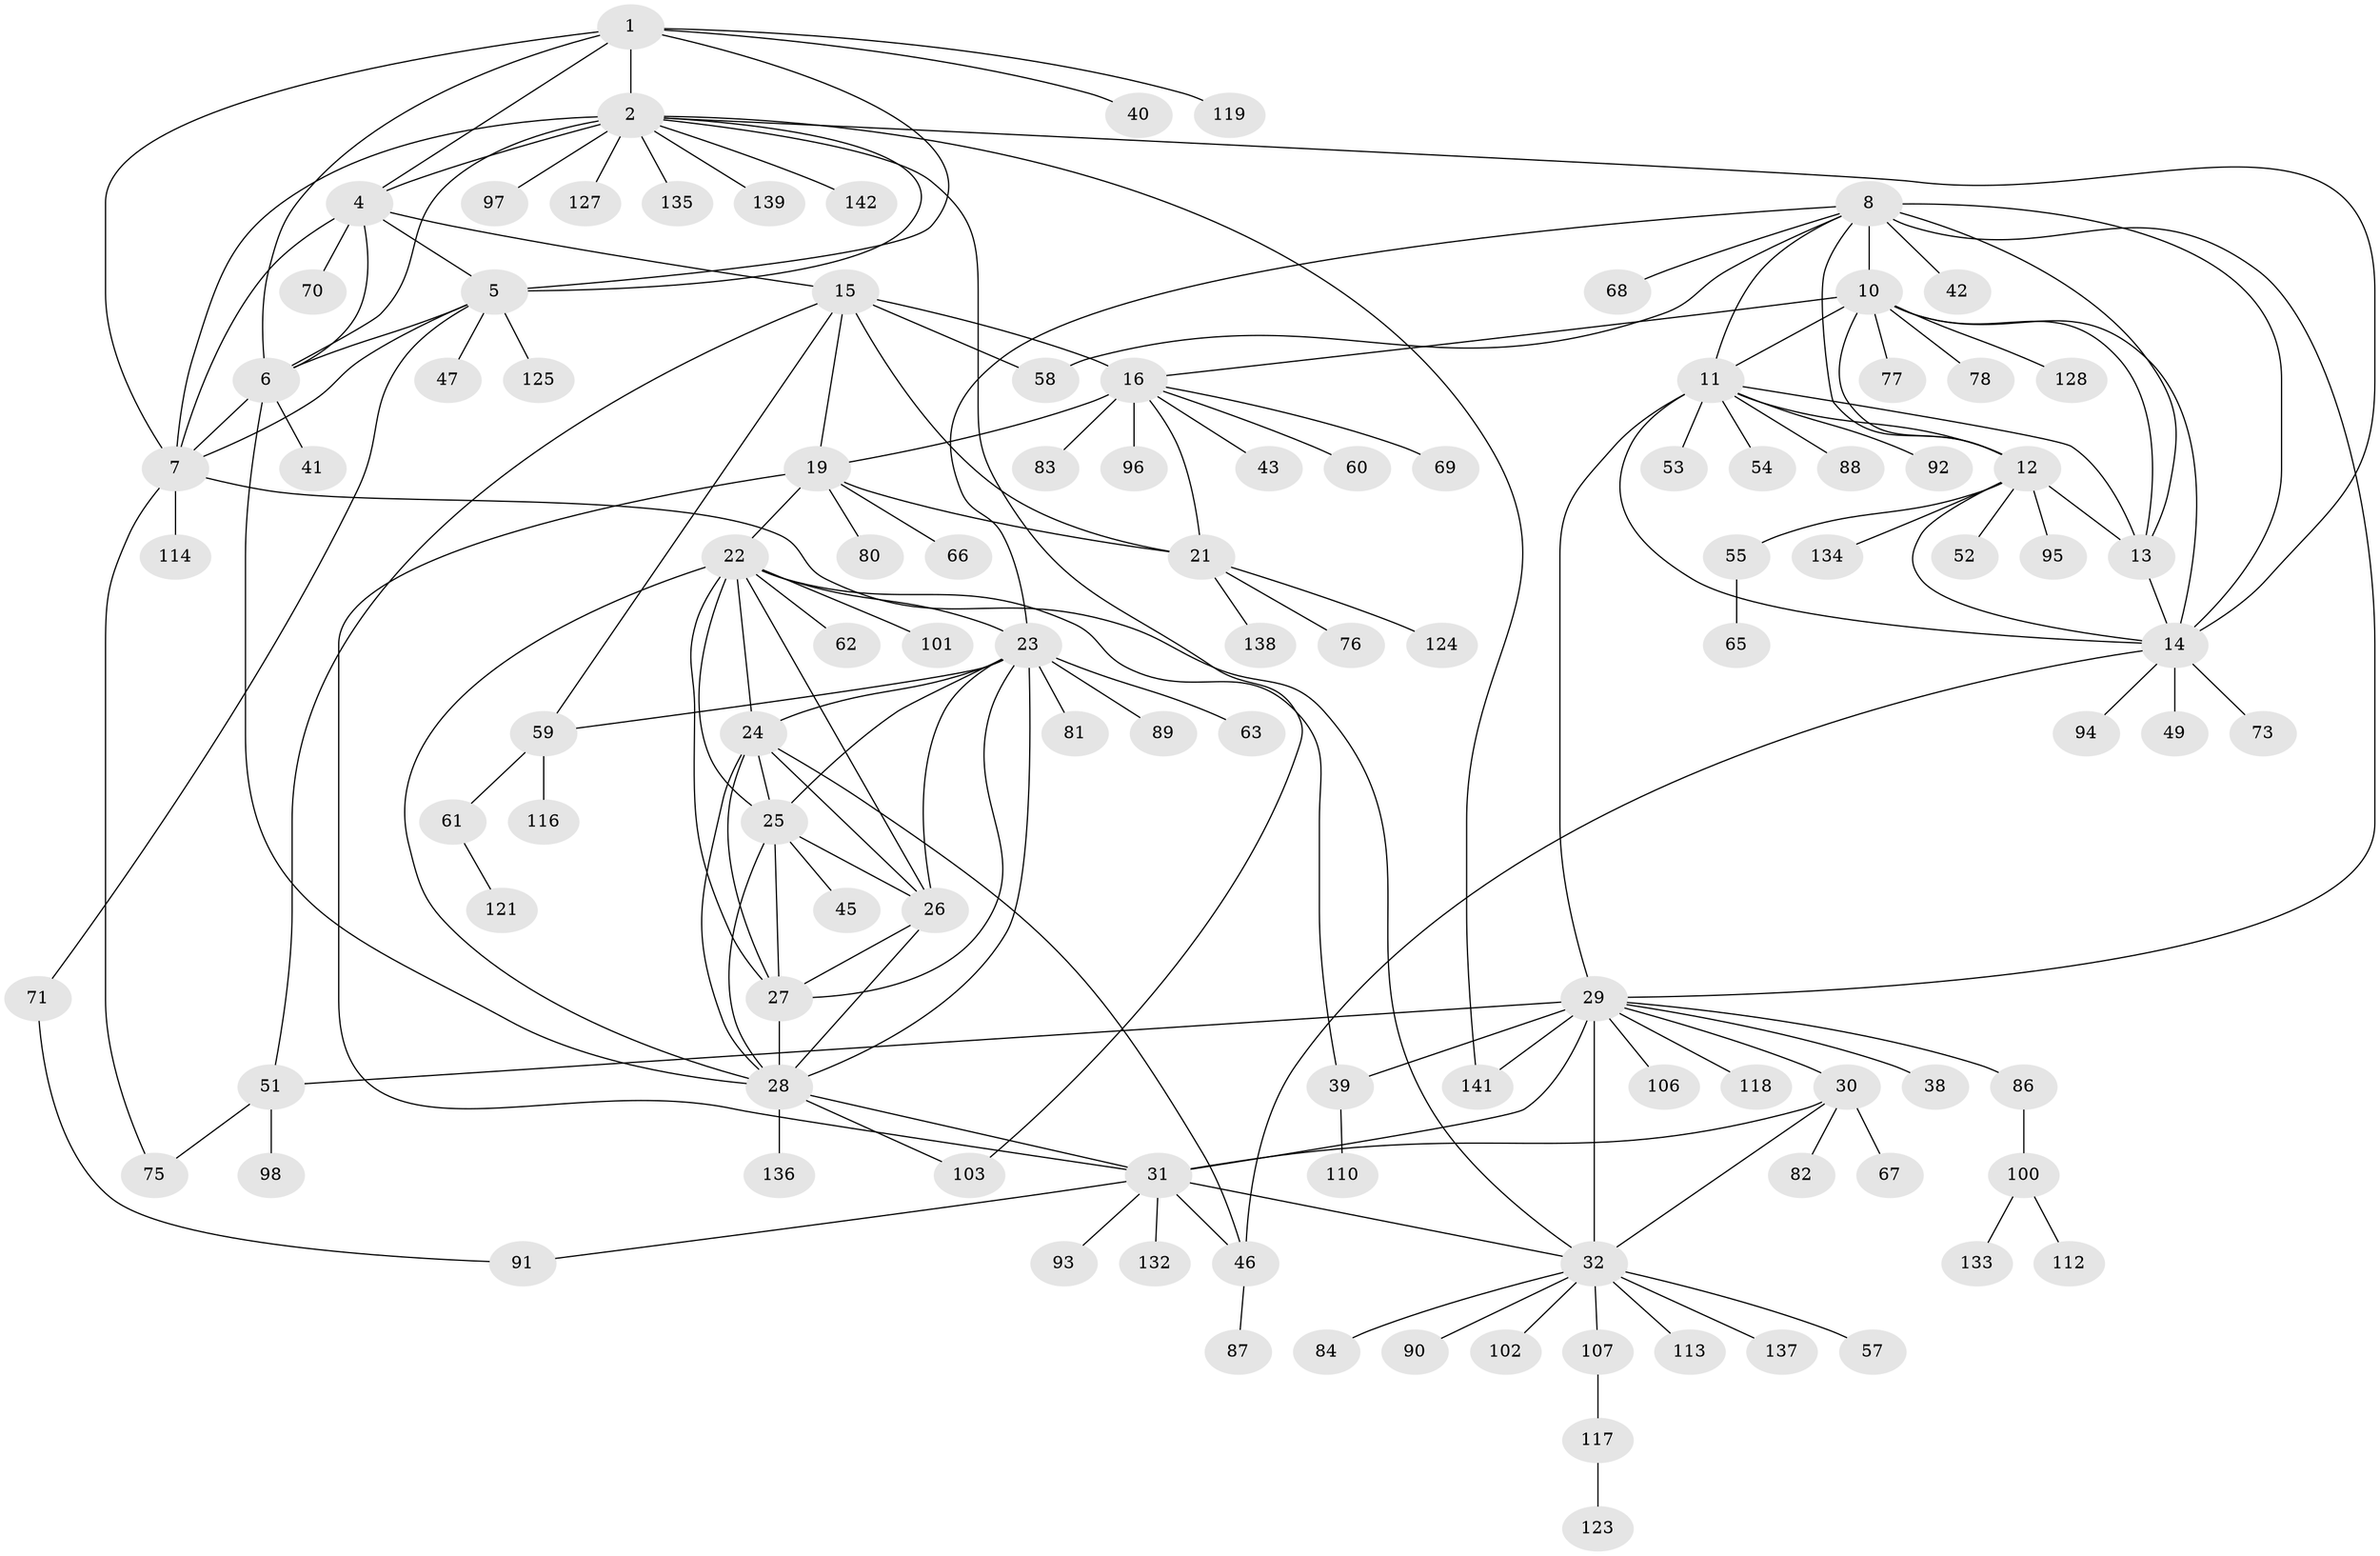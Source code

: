 // original degree distribution, {9: 0.04225352112676056, 10: 0.04225352112676056, 8: 0.056338028169014086, 11: 0.028169014084507043, 6: 0.007042253521126761, 12: 0.014084507042253521, 7: 0.04225352112676056, 14: 0.007042253521126761, 13: 0.007042253521126761, 1: 0.5563380281690141, 3: 0.02112676056338028, 2: 0.15492957746478872, 4: 0.014084507042253521, 5: 0.007042253521126761}
// Generated by graph-tools (version 1.1) at 2025/11/02/27/25 16:11:34]
// undirected, 109 vertices, 166 edges
graph export_dot {
graph [start="1"]
  node [color=gray90,style=filled];
  1 [super="+129"];
  2 [super="+3"];
  4;
  5 [super="+48"];
  6 [super="+56"];
  7 [super="+104"];
  8 [super="+9"];
  10;
  11 [super="+115"];
  12 [super="+140"];
  13;
  14 [super="+130"];
  15 [super="+18"];
  16 [super="+17"];
  19 [super="+20"];
  21 [super="+105"];
  22 [super="+64"];
  23 [super="+50"];
  24 [super="+72"];
  25 [super="+36"];
  26 [super="+44"];
  27 [super="+37"];
  28 [super="+109"];
  29 [super="+34"];
  30;
  31 [super="+35"];
  32 [super="+33"];
  38;
  39;
  40;
  41;
  42 [super="+79"];
  43;
  45;
  46 [super="+99"];
  47 [super="+85"];
  49;
  51;
  52;
  53;
  54;
  55;
  57;
  58 [super="+108"];
  59 [super="+74"];
  60;
  61;
  62 [super="+111"];
  63;
  65;
  66;
  67;
  68;
  69;
  70;
  71;
  73;
  75;
  76;
  77 [super="+126"];
  78;
  80;
  81;
  82;
  83;
  84;
  86;
  87;
  88;
  89;
  90;
  91;
  92;
  93;
  94;
  95;
  96;
  97;
  98;
  100;
  101;
  102 [super="+120"];
  103;
  106;
  107;
  110 [super="+131"];
  112;
  113;
  114;
  116;
  117;
  118;
  119 [super="+122"];
  121;
  123;
  124;
  125;
  127;
  128;
  132;
  133;
  134;
  135;
  136;
  137;
  138;
  139;
  141;
  142;
  1 -- 2 [weight=2];
  1 -- 4;
  1 -- 5;
  1 -- 6;
  1 -- 7;
  1 -- 40;
  1 -- 119;
  2 -- 4 [weight=2];
  2 -- 5 [weight=2];
  2 -- 6 [weight=2];
  2 -- 7 [weight=2];
  2 -- 97;
  2 -- 103;
  2 -- 127;
  2 -- 142;
  2 -- 135;
  2 -- 139;
  2 -- 141;
  2 -- 14;
  4 -- 5;
  4 -- 6;
  4 -- 7;
  4 -- 15;
  4 -- 70;
  5 -- 6;
  5 -- 7;
  5 -- 47;
  5 -- 125;
  5 -- 71;
  6 -- 7;
  6 -- 28;
  6 -- 41;
  7 -- 32;
  7 -- 75;
  7 -- 114;
  8 -- 10 [weight=2];
  8 -- 11 [weight=2];
  8 -- 12 [weight=2];
  8 -- 13 [weight=2];
  8 -- 14 [weight=2];
  8 -- 23;
  8 -- 29;
  8 -- 58;
  8 -- 68;
  8 -- 42;
  10 -- 11;
  10 -- 12;
  10 -- 13;
  10 -- 14;
  10 -- 16;
  10 -- 77;
  10 -- 78;
  10 -- 128;
  11 -- 12;
  11 -- 13;
  11 -- 14;
  11 -- 53;
  11 -- 54;
  11 -- 88;
  11 -- 92;
  11 -- 29;
  12 -- 13;
  12 -- 14;
  12 -- 52;
  12 -- 55;
  12 -- 95;
  12 -- 134;
  13 -- 14;
  14 -- 46;
  14 -- 49;
  14 -- 73;
  14 -- 94;
  15 -- 16 [weight=4];
  15 -- 19 [weight=4];
  15 -- 21 [weight=2];
  15 -- 51;
  15 -- 59;
  15 -- 58;
  16 -- 19 [weight=4];
  16 -- 21 [weight=2];
  16 -- 43;
  16 -- 60;
  16 -- 96;
  16 -- 69;
  16 -- 83;
  19 -- 21 [weight=2];
  19 -- 22;
  19 -- 66;
  19 -- 80;
  19 -- 31;
  21 -- 76;
  21 -- 124;
  21 -- 138;
  22 -- 23;
  22 -- 24;
  22 -- 25;
  22 -- 26;
  22 -- 27;
  22 -- 28;
  22 -- 39;
  22 -- 62;
  22 -- 101;
  23 -- 24;
  23 -- 25;
  23 -- 26;
  23 -- 27;
  23 -- 28;
  23 -- 59;
  23 -- 63;
  23 -- 81;
  23 -- 89;
  24 -- 25;
  24 -- 26;
  24 -- 27;
  24 -- 28;
  24 -- 46;
  25 -- 26;
  25 -- 27;
  25 -- 28;
  25 -- 45;
  26 -- 27;
  26 -- 28;
  27 -- 28;
  28 -- 31;
  28 -- 103;
  28 -- 136;
  29 -- 30 [weight=2];
  29 -- 31 [weight=4];
  29 -- 32 [weight=4];
  29 -- 39;
  29 -- 51;
  29 -- 86;
  29 -- 106;
  29 -- 118;
  29 -- 141;
  29 -- 38;
  30 -- 31 [weight=2];
  30 -- 32 [weight=2];
  30 -- 67;
  30 -- 82;
  31 -- 32 [weight=4];
  31 -- 46;
  31 -- 91;
  31 -- 132;
  31 -- 93;
  32 -- 84;
  32 -- 90;
  32 -- 102;
  32 -- 107;
  32 -- 113;
  32 -- 137;
  32 -- 57;
  39 -- 110;
  46 -- 87;
  51 -- 75;
  51 -- 98;
  55 -- 65;
  59 -- 61;
  59 -- 116;
  61 -- 121;
  71 -- 91;
  86 -- 100;
  100 -- 112;
  100 -- 133;
  107 -- 117;
  117 -- 123;
}

